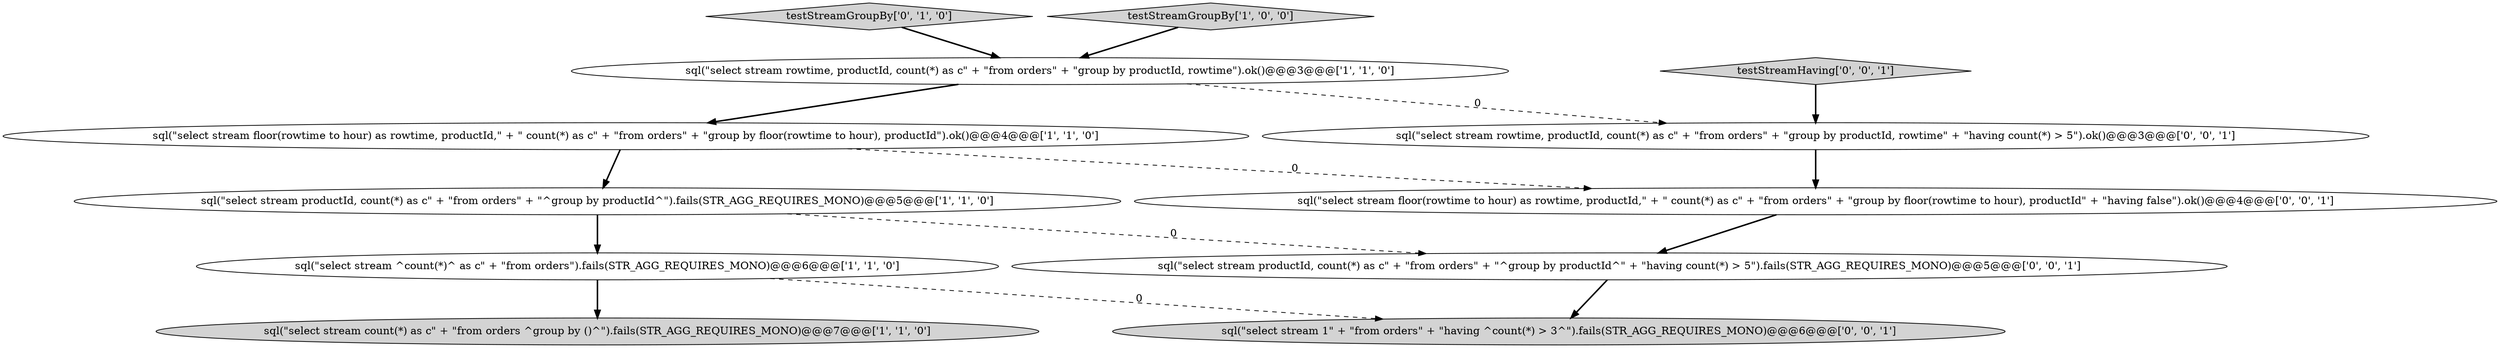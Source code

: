 digraph {
6 [style = filled, label = "testStreamGroupBy['0', '1', '0']", fillcolor = lightgray, shape = diamond image = "AAA0AAABBB2BBB"];
2 [style = filled, label = "sql(\"select stream floor(rowtime to hour) as rowtime, productId,\" + \" count(*) as c\" + \"from orders\" + \"group by floor(rowtime to hour), productId\").ok()@@@4@@@['1', '1', '0']", fillcolor = white, shape = ellipse image = "AAA0AAABBB1BBB"];
4 [style = filled, label = "sql(\"select stream rowtime, productId, count(*) as c\" + \"from orders\" + \"group by productId, rowtime\").ok()@@@3@@@['1', '1', '0']", fillcolor = white, shape = ellipse image = "AAA0AAABBB1BBB"];
3 [style = filled, label = "testStreamGroupBy['1', '0', '0']", fillcolor = lightgray, shape = diamond image = "AAA0AAABBB1BBB"];
8 [style = filled, label = "sql(\"select stream floor(rowtime to hour) as rowtime, productId,\" + \" count(*) as c\" + \"from orders\" + \"group by floor(rowtime to hour), productId\" + \"having false\").ok()@@@4@@@['0', '0', '1']", fillcolor = white, shape = ellipse image = "AAA0AAABBB3BBB"];
1 [style = filled, label = "sql(\"select stream count(*) as c\" + \"from orders ^group by ()^\").fails(STR_AGG_REQUIRES_MONO)@@@7@@@['1', '1', '0']", fillcolor = lightgray, shape = ellipse image = "AAA0AAABBB1BBB"];
5 [style = filled, label = "sql(\"select stream ^count(*)^ as c\" + \"from orders\").fails(STR_AGG_REQUIRES_MONO)@@@6@@@['1', '1', '0']", fillcolor = white, shape = ellipse image = "AAA0AAABBB1BBB"];
7 [style = filled, label = "testStreamHaving['0', '0', '1']", fillcolor = lightgray, shape = diamond image = "AAA0AAABBB3BBB"];
9 [style = filled, label = "sql(\"select stream rowtime, productId, count(*) as c\" + \"from orders\" + \"group by productId, rowtime\" + \"having count(*) > 5\").ok()@@@3@@@['0', '0', '1']", fillcolor = white, shape = ellipse image = "AAA0AAABBB3BBB"];
11 [style = filled, label = "sql(\"select stream 1\" + \"from orders\" + \"having ^count(*) > 3^\").fails(STR_AGG_REQUIRES_MONO)@@@6@@@['0', '0', '1']", fillcolor = lightgray, shape = ellipse image = "AAA0AAABBB3BBB"];
10 [style = filled, label = "sql(\"select stream productId, count(*) as c\" + \"from orders\" + \"^group by productId^\" + \"having count(*) > 5\").fails(STR_AGG_REQUIRES_MONO)@@@5@@@['0', '0', '1']", fillcolor = white, shape = ellipse image = "AAA0AAABBB3BBB"];
0 [style = filled, label = "sql(\"select stream productId, count(*) as c\" + \"from orders\" + \"^group by productId^\").fails(STR_AGG_REQUIRES_MONO)@@@5@@@['1', '1', '0']", fillcolor = white, shape = ellipse image = "AAA0AAABBB1BBB"];
7->9 [style = bold, label=""];
5->1 [style = bold, label=""];
6->4 [style = bold, label=""];
8->10 [style = bold, label=""];
4->9 [style = dashed, label="0"];
2->0 [style = bold, label=""];
4->2 [style = bold, label=""];
5->11 [style = dashed, label="0"];
9->8 [style = bold, label=""];
2->8 [style = dashed, label="0"];
3->4 [style = bold, label=""];
0->10 [style = dashed, label="0"];
0->5 [style = bold, label=""];
10->11 [style = bold, label=""];
}

